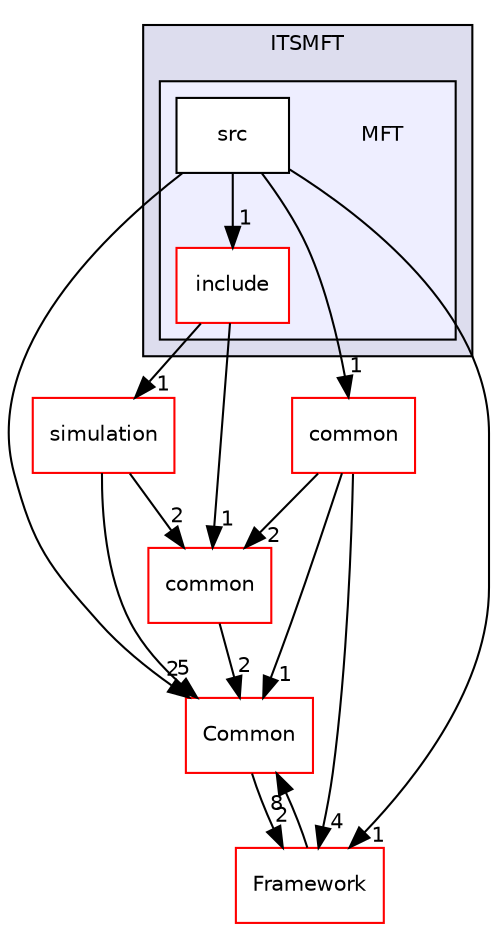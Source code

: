 digraph "/home/travis/build/AliceO2Group/AliceO2/DataFormats/Detectors/ITSMFT/MFT" {
  bgcolor=transparent;
  compound=true
  node [ fontsize="10", fontname="Helvetica"];
  edge [ labelfontsize="10", labelfontname="Helvetica"];
  subgraph clusterdir_ff53c4a4c37940dfaa1ef75e68c4ec2e {
    graph [ bgcolor="#ddddee", pencolor="black", label="ITSMFT" fontname="Helvetica", fontsize="10", URL="dir_ff53c4a4c37940dfaa1ef75e68c4ec2e.html"]
  subgraph clusterdir_25272d395c0fdb531d4aff346d96238f {
    graph [ bgcolor="#eeeeff", pencolor="black", label="" URL="dir_25272d395c0fdb531d4aff346d96238f.html"];
    dir_25272d395c0fdb531d4aff346d96238f [shape=plaintext label="MFT"];
    dir_eb970d2ac00ce12d8b982d15b47bc8a9 [shape=box label="include" color="red" fillcolor="white" style="filled" URL="dir_eb970d2ac00ce12d8b982d15b47bc8a9.html"];
    dir_7c281addef852c536c8e0c04067ee355 [shape=box label="src" color="black" fillcolor="white" style="filled" URL="dir_7c281addef852c536c8e0c04067ee355.html"];
  }
  }
  dir_4ab6b4cc6a7edbff49100e9123df213f [shape=box label="Common" color="red" URL="dir_4ab6b4cc6a7edbff49100e9123df213f.html"];
  dir_047746f9f311f49446db9474b7431d0d [shape=box label="simulation" color="red" URL="dir_047746f9f311f49446db9474b7431d0d.html"];
  dir_7924ba4398ae4560cd37376e44666c6d [shape=box label="common" color="red" URL="dir_7924ba4398ae4560cd37376e44666c6d.html"];
  dir_bcbb2cf9a3d3d83e5515c82071a07177 [shape=box label="Framework" color="red" URL="dir_bcbb2cf9a3d3d83e5515c82071a07177.html"];
  dir_a24d6d0829ce59989bf769e9c553cbcc [shape=box label="common" color="red" URL="dir_a24d6d0829ce59989bf769e9c553cbcc.html"];
  dir_4ab6b4cc6a7edbff49100e9123df213f->dir_bcbb2cf9a3d3d83e5515c82071a07177 [headlabel="2", labeldistance=1.5 headhref="dir_000028_000014.html"];
  dir_047746f9f311f49446db9474b7431d0d->dir_4ab6b4cc6a7edbff49100e9123df213f [headlabel="5", labeldistance=1.5 headhref="dir_000246_000028.html"];
  dir_047746f9f311f49446db9474b7431d0d->dir_7924ba4398ae4560cd37376e44666c6d [headlabel="2", labeldistance=1.5 headhref="dir_000246_000078.html"];
  dir_7924ba4398ae4560cd37376e44666c6d->dir_4ab6b4cc6a7edbff49100e9123df213f [headlabel="2", labeldistance=1.5 headhref="dir_000078_000028.html"];
  dir_7c281addef852c536c8e0c04067ee355->dir_4ab6b4cc6a7edbff49100e9123df213f [headlabel="2", labeldistance=1.5 headhref="dir_000231_000028.html"];
  dir_7c281addef852c536c8e0c04067ee355->dir_eb970d2ac00ce12d8b982d15b47bc8a9 [headlabel="1", labeldistance=1.5 headhref="dir_000231_000229.html"];
  dir_7c281addef852c536c8e0c04067ee355->dir_bcbb2cf9a3d3d83e5515c82071a07177 [headlabel="1", labeldistance=1.5 headhref="dir_000231_000014.html"];
  dir_7c281addef852c536c8e0c04067ee355->dir_a24d6d0829ce59989bf769e9c553cbcc [headlabel="1", labeldistance=1.5 headhref="dir_000231_000100.html"];
  dir_eb970d2ac00ce12d8b982d15b47bc8a9->dir_047746f9f311f49446db9474b7431d0d [headlabel="1", labeldistance=1.5 headhref="dir_000229_000246.html"];
  dir_eb970d2ac00ce12d8b982d15b47bc8a9->dir_7924ba4398ae4560cd37376e44666c6d [headlabel="1", labeldistance=1.5 headhref="dir_000229_000078.html"];
  dir_bcbb2cf9a3d3d83e5515c82071a07177->dir_4ab6b4cc6a7edbff49100e9123df213f [headlabel="8", labeldistance=1.5 headhref="dir_000014_000028.html"];
  dir_a24d6d0829ce59989bf769e9c553cbcc->dir_4ab6b4cc6a7edbff49100e9123df213f [headlabel="1", labeldistance=1.5 headhref="dir_000100_000028.html"];
  dir_a24d6d0829ce59989bf769e9c553cbcc->dir_7924ba4398ae4560cd37376e44666c6d [headlabel="2", labeldistance=1.5 headhref="dir_000100_000078.html"];
  dir_a24d6d0829ce59989bf769e9c553cbcc->dir_bcbb2cf9a3d3d83e5515c82071a07177 [headlabel="4", labeldistance=1.5 headhref="dir_000100_000014.html"];
}
